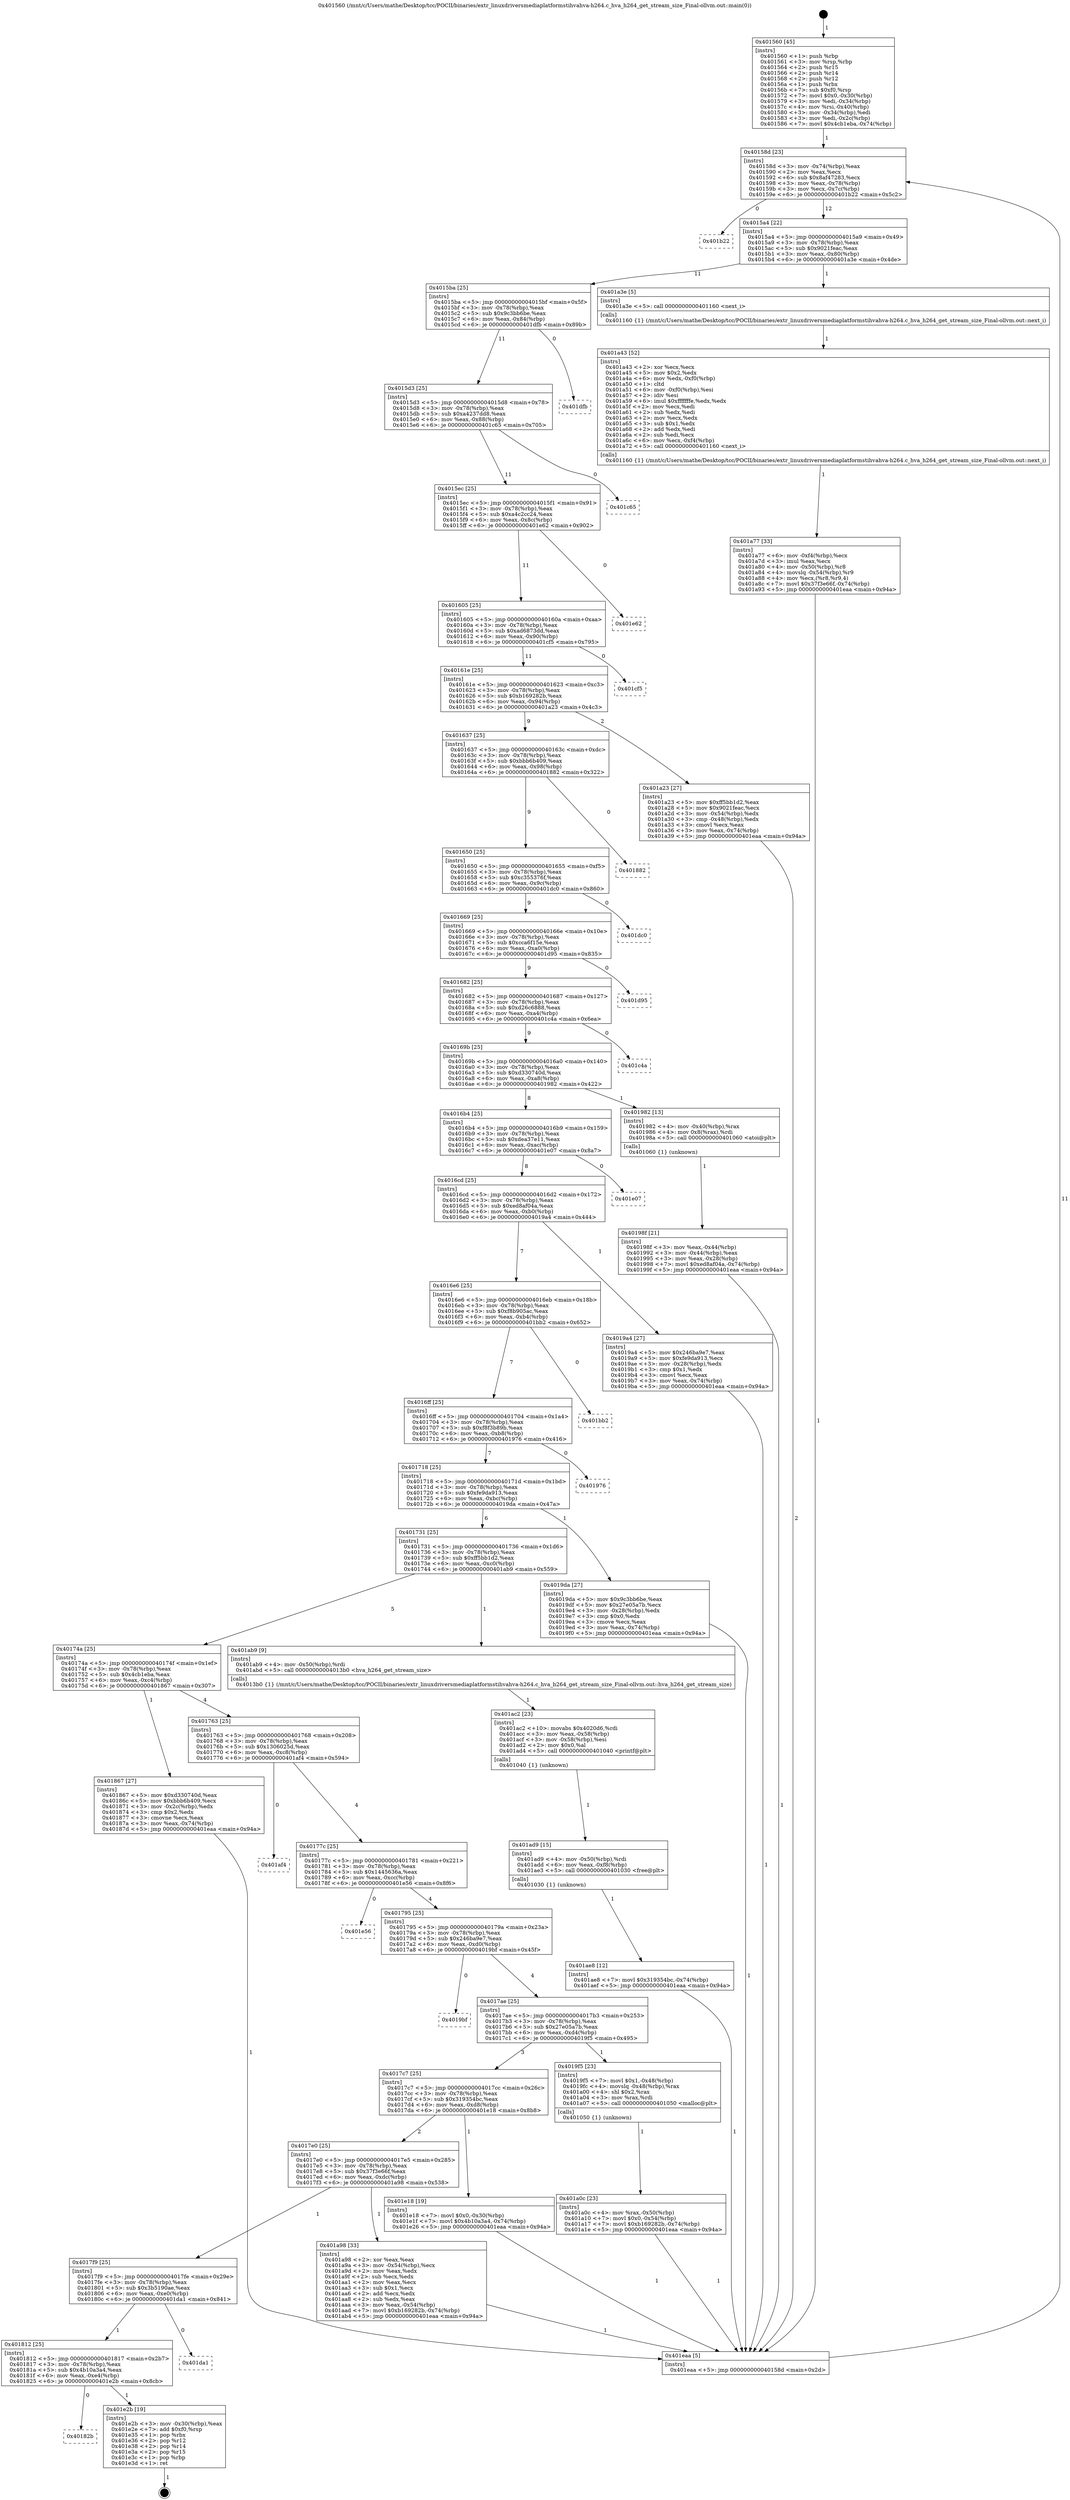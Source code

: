 digraph "0x401560" {
  label = "0x401560 (/mnt/c/Users/mathe/Desktop/tcc/POCII/binaries/extr_linuxdriversmediaplatformstihvahva-h264.c_hva_h264_get_stream_size_Final-ollvm.out::main(0))"
  labelloc = "t"
  node[shape=record]

  Entry [label="",width=0.3,height=0.3,shape=circle,fillcolor=black,style=filled]
  "0x40158d" [label="{
     0x40158d [23]\l
     | [instrs]\l
     &nbsp;&nbsp;0x40158d \<+3\>: mov -0x74(%rbp),%eax\l
     &nbsp;&nbsp;0x401590 \<+2\>: mov %eax,%ecx\l
     &nbsp;&nbsp;0x401592 \<+6\>: sub $0x8af47283,%ecx\l
     &nbsp;&nbsp;0x401598 \<+3\>: mov %eax,-0x78(%rbp)\l
     &nbsp;&nbsp;0x40159b \<+3\>: mov %ecx,-0x7c(%rbp)\l
     &nbsp;&nbsp;0x40159e \<+6\>: je 0000000000401b22 \<main+0x5c2\>\l
  }"]
  "0x401b22" [label="{
     0x401b22\l
  }", style=dashed]
  "0x4015a4" [label="{
     0x4015a4 [22]\l
     | [instrs]\l
     &nbsp;&nbsp;0x4015a4 \<+5\>: jmp 00000000004015a9 \<main+0x49\>\l
     &nbsp;&nbsp;0x4015a9 \<+3\>: mov -0x78(%rbp),%eax\l
     &nbsp;&nbsp;0x4015ac \<+5\>: sub $0x9021feac,%eax\l
     &nbsp;&nbsp;0x4015b1 \<+3\>: mov %eax,-0x80(%rbp)\l
     &nbsp;&nbsp;0x4015b4 \<+6\>: je 0000000000401a3e \<main+0x4de\>\l
  }"]
  Exit [label="",width=0.3,height=0.3,shape=circle,fillcolor=black,style=filled,peripheries=2]
  "0x401a3e" [label="{
     0x401a3e [5]\l
     | [instrs]\l
     &nbsp;&nbsp;0x401a3e \<+5\>: call 0000000000401160 \<next_i\>\l
     | [calls]\l
     &nbsp;&nbsp;0x401160 \{1\} (/mnt/c/Users/mathe/Desktop/tcc/POCII/binaries/extr_linuxdriversmediaplatformstihvahva-h264.c_hva_h264_get_stream_size_Final-ollvm.out::next_i)\l
  }"]
  "0x4015ba" [label="{
     0x4015ba [25]\l
     | [instrs]\l
     &nbsp;&nbsp;0x4015ba \<+5\>: jmp 00000000004015bf \<main+0x5f\>\l
     &nbsp;&nbsp;0x4015bf \<+3\>: mov -0x78(%rbp),%eax\l
     &nbsp;&nbsp;0x4015c2 \<+5\>: sub $0x9c3bb6be,%eax\l
     &nbsp;&nbsp;0x4015c7 \<+6\>: mov %eax,-0x84(%rbp)\l
     &nbsp;&nbsp;0x4015cd \<+6\>: je 0000000000401dfb \<main+0x89b\>\l
  }"]
  "0x40182b" [label="{
     0x40182b\l
  }", style=dashed]
  "0x401dfb" [label="{
     0x401dfb\l
  }", style=dashed]
  "0x4015d3" [label="{
     0x4015d3 [25]\l
     | [instrs]\l
     &nbsp;&nbsp;0x4015d3 \<+5\>: jmp 00000000004015d8 \<main+0x78\>\l
     &nbsp;&nbsp;0x4015d8 \<+3\>: mov -0x78(%rbp),%eax\l
     &nbsp;&nbsp;0x4015db \<+5\>: sub $0xa4237dd8,%eax\l
     &nbsp;&nbsp;0x4015e0 \<+6\>: mov %eax,-0x88(%rbp)\l
     &nbsp;&nbsp;0x4015e6 \<+6\>: je 0000000000401c65 \<main+0x705\>\l
  }"]
  "0x401e2b" [label="{
     0x401e2b [19]\l
     | [instrs]\l
     &nbsp;&nbsp;0x401e2b \<+3\>: mov -0x30(%rbp),%eax\l
     &nbsp;&nbsp;0x401e2e \<+7\>: add $0xf0,%rsp\l
     &nbsp;&nbsp;0x401e35 \<+1\>: pop %rbx\l
     &nbsp;&nbsp;0x401e36 \<+2\>: pop %r12\l
     &nbsp;&nbsp;0x401e38 \<+2\>: pop %r14\l
     &nbsp;&nbsp;0x401e3a \<+2\>: pop %r15\l
     &nbsp;&nbsp;0x401e3c \<+1\>: pop %rbp\l
     &nbsp;&nbsp;0x401e3d \<+1\>: ret\l
  }"]
  "0x401c65" [label="{
     0x401c65\l
  }", style=dashed]
  "0x4015ec" [label="{
     0x4015ec [25]\l
     | [instrs]\l
     &nbsp;&nbsp;0x4015ec \<+5\>: jmp 00000000004015f1 \<main+0x91\>\l
     &nbsp;&nbsp;0x4015f1 \<+3\>: mov -0x78(%rbp),%eax\l
     &nbsp;&nbsp;0x4015f4 \<+5\>: sub $0xa4c2cc24,%eax\l
     &nbsp;&nbsp;0x4015f9 \<+6\>: mov %eax,-0x8c(%rbp)\l
     &nbsp;&nbsp;0x4015ff \<+6\>: je 0000000000401e62 \<main+0x902\>\l
  }"]
  "0x401812" [label="{
     0x401812 [25]\l
     | [instrs]\l
     &nbsp;&nbsp;0x401812 \<+5\>: jmp 0000000000401817 \<main+0x2b7\>\l
     &nbsp;&nbsp;0x401817 \<+3\>: mov -0x78(%rbp),%eax\l
     &nbsp;&nbsp;0x40181a \<+5\>: sub $0x4b10a3a4,%eax\l
     &nbsp;&nbsp;0x40181f \<+6\>: mov %eax,-0xe4(%rbp)\l
     &nbsp;&nbsp;0x401825 \<+6\>: je 0000000000401e2b \<main+0x8cb\>\l
  }"]
  "0x401e62" [label="{
     0x401e62\l
  }", style=dashed]
  "0x401605" [label="{
     0x401605 [25]\l
     | [instrs]\l
     &nbsp;&nbsp;0x401605 \<+5\>: jmp 000000000040160a \<main+0xaa\>\l
     &nbsp;&nbsp;0x40160a \<+3\>: mov -0x78(%rbp),%eax\l
     &nbsp;&nbsp;0x40160d \<+5\>: sub $0xad6873dd,%eax\l
     &nbsp;&nbsp;0x401612 \<+6\>: mov %eax,-0x90(%rbp)\l
     &nbsp;&nbsp;0x401618 \<+6\>: je 0000000000401cf5 \<main+0x795\>\l
  }"]
  "0x401da1" [label="{
     0x401da1\l
  }", style=dashed]
  "0x401cf5" [label="{
     0x401cf5\l
  }", style=dashed]
  "0x40161e" [label="{
     0x40161e [25]\l
     | [instrs]\l
     &nbsp;&nbsp;0x40161e \<+5\>: jmp 0000000000401623 \<main+0xc3\>\l
     &nbsp;&nbsp;0x401623 \<+3\>: mov -0x78(%rbp),%eax\l
     &nbsp;&nbsp;0x401626 \<+5\>: sub $0xb169282b,%eax\l
     &nbsp;&nbsp;0x40162b \<+6\>: mov %eax,-0x94(%rbp)\l
     &nbsp;&nbsp;0x401631 \<+6\>: je 0000000000401a23 \<main+0x4c3\>\l
  }"]
  "0x401ae8" [label="{
     0x401ae8 [12]\l
     | [instrs]\l
     &nbsp;&nbsp;0x401ae8 \<+7\>: movl $0x319354bc,-0x74(%rbp)\l
     &nbsp;&nbsp;0x401aef \<+5\>: jmp 0000000000401eaa \<main+0x94a\>\l
  }"]
  "0x401a23" [label="{
     0x401a23 [27]\l
     | [instrs]\l
     &nbsp;&nbsp;0x401a23 \<+5\>: mov $0xff5bb1d2,%eax\l
     &nbsp;&nbsp;0x401a28 \<+5\>: mov $0x9021feac,%ecx\l
     &nbsp;&nbsp;0x401a2d \<+3\>: mov -0x54(%rbp),%edx\l
     &nbsp;&nbsp;0x401a30 \<+3\>: cmp -0x48(%rbp),%edx\l
     &nbsp;&nbsp;0x401a33 \<+3\>: cmovl %ecx,%eax\l
     &nbsp;&nbsp;0x401a36 \<+3\>: mov %eax,-0x74(%rbp)\l
     &nbsp;&nbsp;0x401a39 \<+5\>: jmp 0000000000401eaa \<main+0x94a\>\l
  }"]
  "0x401637" [label="{
     0x401637 [25]\l
     | [instrs]\l
     &nbsp;&nbsp;0x401637 \<+5\>: jmp 000000000040163c \<main+0xdc\>\l
     &nbsp;&nbsp;0x40163c \<+3\>: mov -0x78(%rbp),%eax\l
     &nbsp;&nbsp;0x40163f \<+5\>: sub $0xbbb6b409,%eax\l
     &nbsp;&nbsp;0x401644 \<+6\>: mov %eax,-0x98(%rbp)\l
     &nbsp;&nbsp;0x40164a \<+6\>: je 0000000000401882 \<main+0x322\>\l
  }"]
  "0x401ad9" [label="{
     0x401ad9 [15]\l
     | [instrs]\l
     &nbsp;&nbsp;0x401ad9 \<+4\>: mov -0x50(%rbp),%rdi\l
     &nbsp;&nbsp;0x401add \<+6\>: mov %eax,-0xf8(%rbp)\l
     &nbsp;&nbsp;0x401ae3 \<+5\>: call 0000000000401030 \<free@plt\>\l
     | [calls]\l
     &nbsp;&nbsp;0x401030 \{1\} (unknown)\l
  }"]
  "0x401882" [label="{
     0x401882\l
  }", style=dashed]
  "0x401650" [label="{
     0x401650 [25]\l
     | [instrs]\l
     &nbsp;&nbsp;0x401650 \<+5\>: jmp 0000000000401655 \<main+0xf5\>\l
     &nbsp;&nbsp;0x401655 \<+3\>: mov -0x78(%rbp),%eax\l
     &nbsp;&nbsp;0x401658 \<+5\>: sub $0xc355376f,%eax\l
     &nbsp;&nbsp;0x40165d \<+6\>: mov %eax,-0x9c(%rbp)\l
     &nbsp;&nbsp;0x401663 \<+6\>: je 0000000000401dc0 \<main+0x860\>\l
  }"]
  "0x401ac2" [label="{
     0x401ac2 [23]\l
     | [instrs]\l
     &nbsp;&nbsp;0x401ac2 \<+10\>: movabs $0x4020d6,%rdi\l
     &nbsp;&nbsp;0x401acc \<+3\>: mov %eax,-0x58(%rbp)\l
     &nbsp;&nbsp;0x401acf \<+3\>: mov -0x58(%rbp),%esi\l
     &nbsp;&nbsp;0x401ad2 \<+2\>: mov $0x0,%al\l
     &nbsp;&nbsp;0x401ad4 \<+5\>: call 0000000000401040 \<printf@plt\>\l
     | [calls]\l
     &nbsp;&nbsp;0x401040 \{1\} (unknown)\l
  }"]
  "0x401dc0" [label="{
     0x401dc0\l
  }", style=dashed]
  "0x401669" [label="{
     0x401669 [25]\l
     | [instrs]\l
     &nbsp;&nbsp;0x401669 \<+5\>: jmp 000000000040166e \<main+0x10e\>\l
     &nbsp;&nbsp;0x40166e \<+3\>: mov -0x78(%rbp),%eax\l
     &nbsp;&nbsp;0x401671 \<+5\>: sub $0xcca6f15e,%eax\l
     &nbsp;&nbsp;0x401676 \<+6\>: mov %eax,-0xa0(%rbp)\l
     &nbsp;&nbsp;0x40167c \<+6\>: je 0000000000401d95 \<main+0x835\>\l
  }"]
  "0x4017f9" [label="{
     0x4017f9 [25]\l
     | [instrs]\l
     &nbsp;&nbsp;0x4017f9 \<+5\>: jmp 00000000004017fe \<main+0x29e\>\l
     &nbsp;&nbsp;0x4017fe \<+3\>: mov -0x78(%rbp),%eax\l
     &nbsp;&nbsp;0x401801 \<+5\>: sub $0x3b5190ae,%eax\l
     &nbsp;&nbsp;0x401806 \<+6\>: mov %eax,-0xe0(%rbp)\l
     &nbsp;&nbsp;0x40180c \<+6\>: je 0000000000401da1 \<main+0x841\>\l
  }"]
  "0x401d95" [label="{
     0x401d95\l
  }", style=dashed]
  "0x401682" [label="{
     0x401682 [25]\l
     | [instrs]\l
     &nbsp;&nbsp;0x401682 \<+5\>: jmp 0000000000401687 \<main+0x127\>\l
     &nbsp;&nbsp;0x401687 \<+3\>: mov -0x78(%rbp),%eax\l
     &nbsp;&nbsp;0x40168a \<+5\>: sub $0xd26c6888,%eax\l
     &nbsp;&nbsp;0x40168f \<+6\>: mov %eax,-0xa4(%rbp)\l
     &nbsp;&nbsp;0x401695 \<+6\>: je 0000000000401c4a \<main+0x6ea\>\l
  }"]
  "0x401a98" [label="{
     0x401a98 [33]\l
     | [instrs]\l
     &nbsp;&nbsp;0x401a98 \<+2\>: xor %eax,%eax\l
     &nbsp;&nbsp;0x401a9a \<+3\>: mov -0x54(%rbp),%ecx\l
     &nbsp;&nbsp;0x401a9d \<+2\>: mov %eax,%edx\l
     &nbsp;&nbsp;0x401a9f \<+2\>: sub %ecx,%edx\l
     &nbsp;&nbsp;0x401aa1 \<+2\>: mov %eax,%ecx\l
     &nbsp;&nbsp;0x401aa3 \<+3\>: sub $0x1,%ecx\l
     &nbsp;&nbsp;0x401aa6 \<+2\>: add %ecx,%edx\l
     &nbsp;&nbsp;0x401aa8 \<+2\>: sub %edx,%eax\l
     &nbsp;&nbsp;0x401aaa \<+3\>: mov %eax,-0x54(%rbp)\l
     &nbsp;&nbsp;0x401aad \<+7\>: movl $0xb169282b,-0x74(%rbp)\l
     &nbsp;&nbsp;0x401ab4 \<+5\>: jmp 0000000000401eaa \<main+0x94a\>\l
  }"]
  "0x401c4a" [label="{
     0x401c4a\l
  }", style=dashed]
  "0x40169b" [label="{
     0x40169b [25]\l
     | [instrs]\l
     &nbsp;&nbsp;0x40169b \<+5\>: jmp 00000000004016a0 \<main+0x140\>\l
     &nbsp;&nbsp;0x4016a0 \<+3\>: mov -0x78(%rbp),%eax\l
     &nbsp;&nbsp;0x4016a3 \<+5\>: sub $0xd330740d,%eax\l
     &nbsp;&nbsp;0x4016a8 \<+6\>: mov %eax,-0xa8(%rbp)\l
     &nbsp;&nbsp;0x4016ae \<+6\>: je 0000000000401982 \<main+0x422\>\l
  }"]
  "0x4017e0" [label="{
     0x4017e0 [25]\l
     | [instrs]\l
     &nbsp;&nbsp;0x4017e0 \<+5\>: jmp 00000000004017e5 \<main+0x285\>\l
     &nbsp;&nbsp;0x4017e5 \<+3\>: mov -0x78(%rbp),%eax\l
     &nbsp;&nbsp;0x4017e8 \<+5\>: sub $0x37f3e66f,%eax\l
     &nbsp;&nbsp;0x4017ed \<+6\>: mov %eax,-0xdc(%rbp)\l
     &nbsp;&nbsp;0x4017f3 \<+6\>: je 0000000000401a98 \<main+0x538\>\l
  }"]
  "0x401982" [label="{
     0x401982 [13]\l
     | [instrs]\l
     &nbsp;&nbsp;0x401982 \<+4\>: mov -0x40(%rbp),%rax\l
     &nbsp;&nbsp;0x401986 \<+4\>: mov 0x8(%rax),%rdi\l
     &nbsp;&nbsp;0x40198a \<+5\>: call 0000000000401060 \<atoi@plt\>\l
     | [calls]\l
     &nbsp;&nbsp;0x401060 \{1\} (unknown)\l
  }"]
  "0x4016b4" [label="{
     0x4016b4 [25]\l
     | [instrs]\l
     &nbsp;&nbsp;0x4016b4 \<+5\>: jmp 00000000004016b9 \<main+0x159\>\l
     &nbsp;&nbsp;0x4016b9 \<+3\>: mov -0x78(%rbp),%eax\l
     &nbsp;&nbsp;0x4016bc \<+5\>: sub $0xdea37e11,%eax\l
     &nbsp;&nbsp;0x4016c1 \<+6\>: mov %eax,-0xac(%rbp)\l
     &nbsp;&nbsp;0x4016c7 \<+6\>: je 0000000000401e07 \<main+0x8a7\>\l
  }"]
  "0x401e18" [label="{
     0x401e18 [19]\l
     | [instrs]\l
     &nbsp;&nbsp;0x401e18 \<+7\>: movl $0x0,-0x30(%rbp)\l
     &nbsp;&nbsp;0x401e1f \<+7\>: movl $0x4b10a3a4,-0x74(%rbp)\l
     &nbsp;&nbsp;0x401e26 \<+5\>: jmp 0000000000401eaa \<main+0x94a\>\l
  }"]
  "0x401e07" [label="{
     0x401e07\l
  }", style=dashed]
  "0x4016cd" [label="{
     0x4016cd [25]\l
     | [instrs]\l
     &nbsp;&nbsp;0x4016cd \<+5\>: jmp 00000000004016d2 \<main+0x172\>\l
     &nbsp;&nbsp;0x4016d2 \<+3\>: mov -0x78(%rbp),%eax\l
     &nbsp;&nbsp;0x4016d5 \<+5\>: sub $0xed8af04a,%eax\l
     &nbsp;&nbsp;0x4016da \<+6\>: mov %eax,-0xb0(%rbp)\l
     &nbsp;&nbsp;0x4016e0 \<+6\>: je 00000000004019a4 \<main+0x444\>\l
  }"]
  "0x401a77" [label="{
     0x401a77 [33]\l
     | [instrs]\l
     &nbsp;&nbsp;0x401a77 \<+6\>: mov -0xf4(%rbp),%ecx\l
     &nbsp;&nbsp;0x401a7d \<+3\>: imul %eax,%ecx\l
     &nbsp;&nbsp;0x401a80 \<+4\>: mov -0x50(%rbp),%r8\l
     &nbsp;&nbsp;0x401a84 \<+4\>: movslq -0x54(%rbp),%r9\l
     &nbsp;&nbsp;0x401a88 \<+4\>: mov %ecx,(%r8,%r9,4)\l
     &nbsp;&nbsp;0x401a8c \<+7\>: movl $0x37f3e66f,-0x74(%rbp)\l
     &nbsp;&nbsp;0x401a93 \<+5\>: jmp 0000000000401eaa \<main+0x94a\>\l
  }"]
  "0x4019a4" [label="{
     0x4019a4 [27]\l
     | [instrs]\l
     &nbsp;&nbsp;0x4019a4 \<+5\>: mov $0x246ba9e7,%eax\l
     &nbsp;&nbsp;0x4019a9 \<+5\>: mov $0xfe9da913,%ecx\l
     &nbsp;&nbsp;0x4019ae \<+3\>: mov -0x28(%rbp),%edx\l
     &nbsp;&nbsp;0x4019b1 \<+3\>: cmp $0x1,%edx\l
     &nbsp;&nbsp;0x4019b4 \<+3\>: cmovl %ecx,%eax\l
     &nbsp;&nbsp;0x4019b7 \<+3\>: mov %eax,-0x74(%rbp)\l
     &nbsp;&nbsp;0x4019ba \<+5\>: jmp 0000000000401eaa \<main+0x94a\>\l
  }"]
  "0x4016e6" [label="{
     0x4016e6 [25]\l
     | [instrs]\l
     &nbsp;&nbsp;0x4016e6 \<+5\>: jmp 00000000004016eb \<main+0x18b\>\l
     &nbsp;&nbsp;0x4016eb \<+3\>: mov -0x78(%rbp),%eax\l
     &nbsp;&nbsp;0x4016ee \<+5\>: sub $0xf8b905ac,%eax\l
     &nbsp;&nbsp;0x4016f3 \<+6\>: mov %eax,-0xb4(%rbp)\l
     &nbsp;&nbsp;0x4016f9 \<+6\>: je 0000000000401bb2 \<main+0x652\>\l
  }"]
  "0x401a43" [label="{
     0x401a43 [52]\l
     | [instrs]\l
     &nbsp;&nbsp;0x401a43 \<+2\>: xor %ecx,%ecx\l
     &nbsp;&nbsp;0x401a45 \<+5\>: mov $0x2,%edx\l
     &nbsp;&nbsp;0x401a4a \<+6\>: mov %edx,-0xf0(%rbp)\l
     &nbsp;&nbsp;0x401a50 \<+1\>: cltd\l
     &nbsp;&nbsp;0x401a51 \<+6\>: mov -0xf0(%rbp),%esi\l
     &nbsp;&nbsp;0x401a57 \<+2\>: idiv %esi\l
     &nbsp;&nbsp;0x401a59 \<+6\>: imul $0xfffffffe,%edx,%edx\l
     &nbsp;&nbsp;0x401a5f \<+2\>: mov %ecx,%edi\l
     &nbsp;&nbsp;0x401a61 \<+2\>: sub %edx,%edi\l
     &nbsp;&nbsp;0x401a63 \<+2\>: mov %ecx,%edx\l
     &nbsp;&nbsp;0x401a65 \<+3\>: sub $0x1,%edx\l
     &nbsp;&nbsp;0x401a68 \<+2\>: add %edx,%edi\l
     &nbsp;&nbsp;0x401a6a \<+2\>: sub %edi,%ecx\l
     &nbsp;&nbsp;0x401a6c \<+6\>: mov %ecx,-0xf4(%rbp)\l
     &nbsp;&nbsp;0x401a72 \<+5\>: call 0000000000401160 \<next_i\>\l
     | [calls]\l
     &nbsp;&nbsp;0x401160 \{1\} (/mnt/c/Users/mathe/Desktop/tcc/POCII/binaries/extr_linuxdriversmediaplatformstihvahva-h264.c_hva_h264_get_stream_size_Final-ollvm.out::next_i)\l
  }"]
  "0x401bb2" [label="{
     0x401bb2\l
  }", style=dashed]
  "0x4016ff" [label="{
     0x4016ff [25]\l
     | [instrs]\l
     &nbsp;&nbsp;0x4016ff \<+5\>: jmp 0000000000401704 \<main+0x1a4\>\l
     &nbsp;&nbsp;0x401704 \<+3\>: mov -0x78(%rbp),%eax\l
     &nbsp;&nbsp;0x401707 \<+5\>: sub $0xf8f3b89b,%eax\l
     &nbsp;&nbsp;0x40170c \<+6\>: mov %eax,-0xb8(%rbp)\l
     &nbsp;&nbsp;0x401712 \<+6\>: je 0000000000401976 \<main+0x416\>\l
  }"]
  "0x401a0c" [label="{
     0x401a0c [23]\l
     | [instrs]\l
     &nbsp;&nbsp;0x401a0c \<+4\>: mov %rax,-0x50(%rbp)\l
     &nbsp;&nbsp;0x401a10 \<+7\>: movl $0x0,-0x54(%rbp)\l
     &nbsp;&nbsp;0x401a17 \<+7\>: movl $0xb169282b,-0x74(%rbp)\l
     &nbsp;&nbsp;0x401a1e \<+5\>: jmp 0000000000401eaa \<main+0x94a\>\l
  }"]
  "0x401976" [label="{
     0x401976\l
  }", style=dashed]
  "0x401718" [label="{
     0x401718 [25]\l
     | [instrs]\l
     &nbsp;&nbsp;0x401718 \<+5\>: jmp 000000000040171d \<main+0x1bd\>\l
     &nbsp;&nbsp;0x40171d \<+3\>: mov -0x78(%rbp),%eax\l
     &nbsp;&nbsp;0x401720 \<+5\>: sub $0xfe9da913,%eax\l
     &nbsp;&nbsp;0x401725 \<+6\>: mov %eax,-0xbc(%rbp)\l
     &nbsp;&nbsp;0x40172b \<+6\>: je 00000000004019da \<main+0x47a\>\l
  }"]
  "0x4017c7" [label="{
     0x4017c7 [25]\l
     | [instrs]\l
     &nbsp;&nbsp;0x4017c7 \<+5\>: jmp 00000000004017cc \<main+0x26c\>\l
     &nbsp;&nbsp;0x4017cc \<+3\>: mov -0x78(%rbp),%eax\l
     &nbsp;&nbsp;0x4017cf \<+5\>: sub $0x319354bc,%eax\l
     &nbsp;&nbsp;0x4017d4 \<+6\>: mov %eax,-0xd8(%rbp)\l
     &nbsp;&nbsp;0x4017da \<+6\>: je 0000000000401e18 \<main+0x8b8\>\l
  }"]
  "0x4019da" [label="{
     0x4019da [27]\l
     | [instrs]\l
     &nbsp;&nbsp;0x4019da \<+5\>: mov $0x9c3bb6be,%eax\l
     &nbsp;&nbsp;0x4019df \<+5\>: mov $0x27e05a7b,%ecx\l
     &nbsp;&nbsp;0x4019e4 \<+3\>: mov -0x28(%rbp),%edx\l
     &nbsp;&nbsp;0x4019e7 \<+3\>: cmp $0x0,%edx\l
     &nbsp;&nbsp;0x4019ea \<+3\>: cmove %ecx,%eax\l
     &nbsp;&nbsp;0x4019ed \<+3\>: mov %eax,-0x74(%rbp)\l
     &nbsp;&nbsp;0x4019f0 \<+5\>: jmp 0000000000401eaa \<main+0x94a\>\l
  }"]
  "0x401731" [label="{
     0x401731 [25]\l
     | [instrs]\l
     &nbsp;&nbsp;0x401731 \<+5\>: jmp 0000000000401736 \<main+0x1d6\>\l
     &nbsp;&nbsp;0x401736 \<+3\>: mov -0x78(%rbp),%eax\l
     &nbsp;&nbsp;0x401739 \<+5\>: sub $0xff5bb1d2,%eax\l
     &nbsp;&nbsp;0x40173e \<+6\>: mov %eax,-0xc0(%rbp)\l
     &nbsp;&nbsp;0x401744 \<+6\>: je 0000000000401ab9 \<main+0x559\>\l
  }"]
  "0x4019f5" [label="{
     0x4019f5 [23]\l
     | [instrs]\l
     &nbsp;&nbsp;0x4019f5 \<+7\>: movl $0x1,-0x48(%rbp)\l
     &nbsp;&nbsp;0x4019fc \<+4\>: movslq -0x48(%rbp),%rax\l
     &nbsp;&nbsp;0x401a00 \<+4\>: shl $0x2,%rax\l
     &nbsp;&nbsp;0x401a04 \<+3\>: mov %rax,%rdi\l
     &nbsp;&nbsp;0x401a07 \<+5\>: call 0000000000401050 \<malloc@plt\>\l
     | [calls]\l
     &nbsp;&nbsp;0x401050 \{1\} (unknown)\l
  }"]
  "0x401ab9" [label="{
     0x401ab9 [9]\l
     | [instrs]\l
     &nbsp;&nbsp;0x401ab9 \<+4\>: mov -0x50(%rbp),%rdi\l
     &nbsp;&nbsp;0x401abd \<+5\>: call 00000000004013b0 \<hva_h264_get_stream_size\>\l
     | [calls]\l
     &nbsp;&nbsp;0x4013b0 \{1\} (/mnt/c/Users/mathe/Desktop/tcc/POCII/binaries/extr_linuxdriversmediaplatformstihvahva-h264.c_hva_h264_get_stream_size_Final-ollvm.out::hva_h264_get_stream_size)\l
  }"]
  "0x40174a" [label="{
     0x40174a [25]\l
     | [instrs]\l
     &nbsp;&nbsp;0x40174a \<+5\>: jmp 000000000040174f \<main+0x1ef\>\l
     &nbsp;&nbsp;0x40174f \<+3\>: mov -0x78(%rbp),%eax\l
     &nbsp;&nbsp;0x401752 \<+5\>: sub $0x4cb1eba,%eax\l
     &nbsp;&nbsp;0x401757 \<+6\>: mov %eax,-0xc4(%rbp)\l
     &nbsp;&nbsp;0x40175d \<+6\>: je 0000000000401867 \<main+0x307\>\l
  }"]
  "0x4017ae" [label="{
     0x4017ae [25]\l
     | [instrs]\l
     &nbsp;&nbsp;0x4017ae \<+5\>: jmp 00000000004017b3 \<main+0x253\>\l
     &nbsp;&nbsp;0x4017b3 \<+3\>: mov -0x78(%rbp),%eax\l
     &nbsp;&nbsp;0x4017b6 \<+5\>: sub $0x27e05a7b,%eax\l
     &nbsp;&nbsp;0x4017bb \<+6\>: mov %eax,-0xd4(%rbp)\l
     &nbsp;&nbsp;0x4017c1 \<+6\>: je 00000000004019f5 \<main+0x495\>\l
  }"]
  "0x401867" [label="{
     0x401867 [27]\l
     | [instrs]\l
     &nbsp;&nbsp;0x401867 \<+5\>: mov $0xd330740d,%eax\l
     &nbsp;&nbsp;0x40186c \<+5\>: mov $0xbbb6b409,%ecx\l
     &nbsp;&nbsp;0x401871 \<+3\>: mov -0x2c(%rbp),%edx\l
     &nbsp;&nbsp;0x401874 \<+3\>: cmp $0x2,%edx\l
     &nbsp;&nbsp;0x401877 \<+3\>: cmovne %ecx,%eax\l
     &nbsp;&nbsp;0x40187a \<+3\>: mov %eax,-0x74(%rbp)\l
     &nbsp;&nbsp;0x40187d \<+5\>: jmp 0000000000401eaa \<main+0x94a\>\l
  }"]
  "0x401763" [label="{
     0x401763 [25]\l
     | [instrs]\l
     &nbsp;&nbsp;0x401763 \<+5\>: jmp 0000000000401768 \<main+0x208\>\l
     &nbsp;&nbsp;0x401768 \<+3\>: mov -0x78(%rbp),%eax\l
     &nbsp;&nbsp;0x40176b \<+5\>: sub $0x1306025d,%eax\l
     &nbsp;&nbsp;0x401770 \<+6\>: mov %eax,-0xc8(%rbp)\l
     &nbsp;&nbsp;0x401776 \<+6\>: je 0000000000401af4 \<main+0x594\>\l
  }"]
  "0x401eaa" [label="{
     0x401eaa [5]\l
     | [instrs]\l
     &nbsp;&nbsp;0x401eaa \<+5\>: jmp 000000000040158d \<main+0x2d\>\l
  }"]
  "0x401560" [label="{
     0x401560 [45]\l
     | [instrs]\l
     &nbsp;&nbsp;0x401560 \<+1\>: push %rbp\l
     &nbsp;&nbsp;0x401561 \<+3\>: mov %rsp,%rbp\l
     &nbsp;&nbsp;0x401564 \<+2\>: push %r15\l
     &nbsp;&nbsp;0x401566 \<+2\>: push %r14\l
     &nbsp;&nbsp;0x401568 \<+2\>: push %r12\l
     &nbsp;&nbsp;0x40156a \<+1\>: push %rbx\l
     &nbsp;&nbsp;0x40156b \<+7\>: sub $0xf0,%rsp\l
     &nbsp;&nbsp;0x401572 \<+7\>: movl $0x0,-0x30(%rbp)\l
     &nbsp;&nbsp;0x401579 \<+3\>: mov %edi,-0x34(%rbp)\l
     &nbsp;&nbsp;0x40157c \<+4\>: mov %rsi,-0x40(%rbp)\l
     &nbsp;&nbsp;0x401580 \<+3\>: mov -0x34(%rbp),%edi\l
     &nbsp;&nbsp;0x401583 \<+3\>: mov %edi,-0x2c(%rbp)\l
     &nbsp;&nbsp;0x401586 \<+7\>: movl $0x4cb1eba,-0x74(%rbp)\l
  }"]
  "0x40198f" [label="{
     0x40198f [21]\l
     | [instrs]\l
     &nbsp;&nbsp;0x40198f \<+3\>: mov %eax,-0x44(%rbp)\l
     &nbsp;&nbsp;0x401992 \<+3\>: mov -0x44(%rbp),%eax\l
     &nbsp;&nbsp;0x401995 \<+3\>: mov %eax,-0x28(%rbp)\l
     &nbsp;&nbsp;0x401998 \<+7\>: movl $0xed8af04a,-0x74(%rbp)\l
     &nbsp;&nbsp;0x40199f \<+5\>: jmp 0000000000401eaa \<main+0x94a\>\l
  }"]
  "0x4019bf" [label="{
     0x4019bf\l
  }", style=dashed]
  "0x401af4" [label="{
     0x401af4\l
  }", style=dashed]
  "0x40177c" [label="{
     0x40177c [25]\l
     | [instrs]\l
     &nbsp;&nbsp;0x40177c \<+5\>: jmp 0000000000401781 \<main+0x221\>\l
     &nbsp;&nbsp;0x401781 \<+3\>: mov -0x78(%rbp),%eax\l
     &nbsp;&nbsp;0x401784 \<+5\>: sub $0x1445636a,%eax\l
     &nbsp;&nbsp;0x401789 \<+6\>: mov %eax,-0xcc(%rbp)\l
     &nbsp;&nbsp;0x40178f \<+6\>: je 0000000000401e56 \<main+0x8f6\>\l
  }"]
  "0x401795" [label="{
     0x401795 [25]\l
     | [instrs]\l
     &nbsp;&nbsp;0x401795 \<+5\>: jmp 000000000040179a \<main+0x23a\>\l
     &nbsp;&nbsp;0x40179a \<+3\>: mov -0x78(%rbp),%eax\l
     &nbsp;&nbsp;0x40179d \<+5\>: sub $0x246ba9e7,%eax\l
     &nbsp;&nbsp;0x4017a2 \<+6\>: mov %eax,-0xd0(%rbp)\l
     &nbsp;&nbsp;0x4017a8 \<+6\>: je 00000000004019bf \<main+0x45f\>\l
  }"]
  "0x401e56" [label="{
     0x401e56\l
  }", style=dashed]
  Entry -> "0x401560" [label=" 1"]
  "0x40158d" -> "0x401b22" [label=" 0"]
  "0x40158d" -> "0x4015a4" [label=" 12"]
  "0x401e2b" -> Exit [label=" 1"]
  "0x4015a4" -> "0x401a3e" [label=" 1"]
  "0x4015a4" -> "0x4015ba" [label=" 11"]
  "0x401812" -> "0x40182b" [label=" 0"]
  "0x4015ba" -> "0x401dfb" [label=" 0"]
  "0x4015ba" -> "0x4015d3" [label=" 11"]
  "0x401812" -> "0x401e2b" [label=" 1"]
  "0x4015d3" -> "0x401c65" [label=" 0"]
  "0x4015d3" -> "0x4015ec" [label=" 11"]
  "0x4017f9" -> "0x401812" [label=" 1"]
  "0x4015ec" -> "0x401e62" [label=" 0"]
  "0x4015ec" -> "0x401605" [label=" 11"]
  "0x4017f9" -> "0x401da1" [label=" 0"]
  "0x401605" -> "0x401cf5" [label=" 0"]
  "0x401605" -> "0x40161e" [label=" 11"]
  "0x401e18" -> "0x401eaa" [label=" 1"]
  "0x40161e" -> "0x401a23" [label=" 2"]
  "0x40161e" -> "0x401637" [label=" 9"]
  "0x401ae8" -> "0x401eaa" [label=" 1"]
  "0x401637" -> "0x401882" [label=" 0"]
  "0x401637" -> "0x401650" [label=" 9"]
  "0x401ad9" -> "0x401ae8" [label=" 1"]
  "0x401650" -> "0x401dc0" [label=" 0"]
  "0x401650" -> "0x401669" [label=" 9"]
  "0x401ac2" -> "0x401ad9" [label=" 1"]
  "0x401669" -> "0x401d95" [label=" 0"]
  "0x401669" -> "0x401682" [label=" 9"]
  "0x401ab9" -> "0x401ac2" [label=" 1"]
  "0x401682" -> "0x401c4a" [label=" 0"]
  "0x401682" -> "0x40169b" [label=" 9"]
  "0x401a98" -> "0x401eaa" [label=" 1"]
  "0x40169b" -> "0x401982" [label=" 1"]
  "0x40169b" -> "0x4016b4" [label=" 8"]
  "0x4017e0" -> "0x401a98" [label=" 1"]
  "0x4016b4" -> "0x401e07" [label=" 0"]
  "0x4016b4" -> "0x4016cd" [label=" 8"]
  "0x4017e0" -> "0x4017f9" [label=" 1"]
  "0x4016cd" -> "0x4019a4" [label=" 1"]
  "0x4016cd" -> "0x4016e6" [label=" 7"]
  "0x4017c7" -> "0x401e18" [label=" 1"]
  "0x4016e6" -> "0x401bb2" [label=" 0"]
  "0x4016e6" -> "0x4016ff" [label=" 7"]
  "0x4017c7" -> "0x4017e0" [label=" 2"]
  "0x4016ff" -> "0x401976" [label=" 0"]
  "0x4016ff" -> "0x401718" [label=" 7"]
  "0x401a77" -> "0x401eaa" [label=" 1"]
  "0x401718" -> "0x4019da" [label=" 1"]
  "0x401718" -> "0x401731" [label=" 6"]
  "0x401a43" -> "0x401a77" [label=" 1"]
  "0x401731" -> "0x401ab9" [label=" 1"]
  "0x401731" -> "0x40174a" [label=" 5"]
  "0x401a3e" -> "0x401a43" [label=" 1"]
  "0x40174a" -> "0x401867" [label=" 1"]
  "0x40174a" -> "0x401763" [label=" 4"]
  "0x401867" -> "0x401eaa" [label=" 1"]
  "0x401560" -> "0x40158d" [label=" 1"]
  "0x401eaa" -> "0x40158d" [label=" 11"]
  "0x401982" -> "0x40198f" [label=" 1"]
  "0x40198f" -> "0x401eaa" [label=" 1"]
  "0x4019a4" -> "0x401eaa" [label=" 1"]
  "0x4019da" -> "0x401eaa" [label=" 1"]
  "0x401a0c" -> "0x401eaa" [label=" 1"]
  "0x401763" -> "0x401af4" [label=" 0"]
  "0x401763" -> "0x40177c" [label=" 4"]
  "0x4019f5" -> "0x401a0c" [label=" 1"]
  "0x40177c" -> "0x401e56" [label=" 0"]
  "0x40177c" -> "0x401795" [label=" 4"]
  "0x4017ae" -> "0x4017c7" [label=" 3"]
  "0x401795" -> "0x4019bf" [label=" 0"]
  "0x401795" -> "0x4017ae" [label=" 4"]
  "0x401a23" -> "0x401eaa" [label=" 2"]
  "0x4017ae" -> "0x4019f5" [label=" 1"]
}
